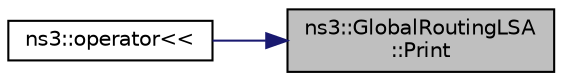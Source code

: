 digraph "ns3::GlobalRoutingLSA::Print"
{
 // LATEX_PDF_SIZE
  edge [fontname="Helvetica",fontsize="10",labelfontname="Helvetica",labelfontsize="10"];
  node [fontname="Helvetica",fontsize="10",shape=record];
  rankdir="RL";
  Node1 [label="ns3::GlobalRoutingLSA\l::Print",height=0.2,width=0.4,color="black", fillcolor="grey75", style="filled", fontcolor="black",tooltip="Print the contents of the Global Routing Link State Advertisement and any Global Routing Link Records..."];
  Node1 -> Node2 [dir="back",color="midnightblue",fontsize="10",style="solid",fontname="Helvetica"];
  Node2 [label="ns3::operator\<\<",height=0.2,width=0.4,color="black", fillcolor="white", style="filled",URL="$namespacens3.html#a601770c73735f7f9002d8a1fc097d3c4",tooltip="Stream insertion operator."];
}
